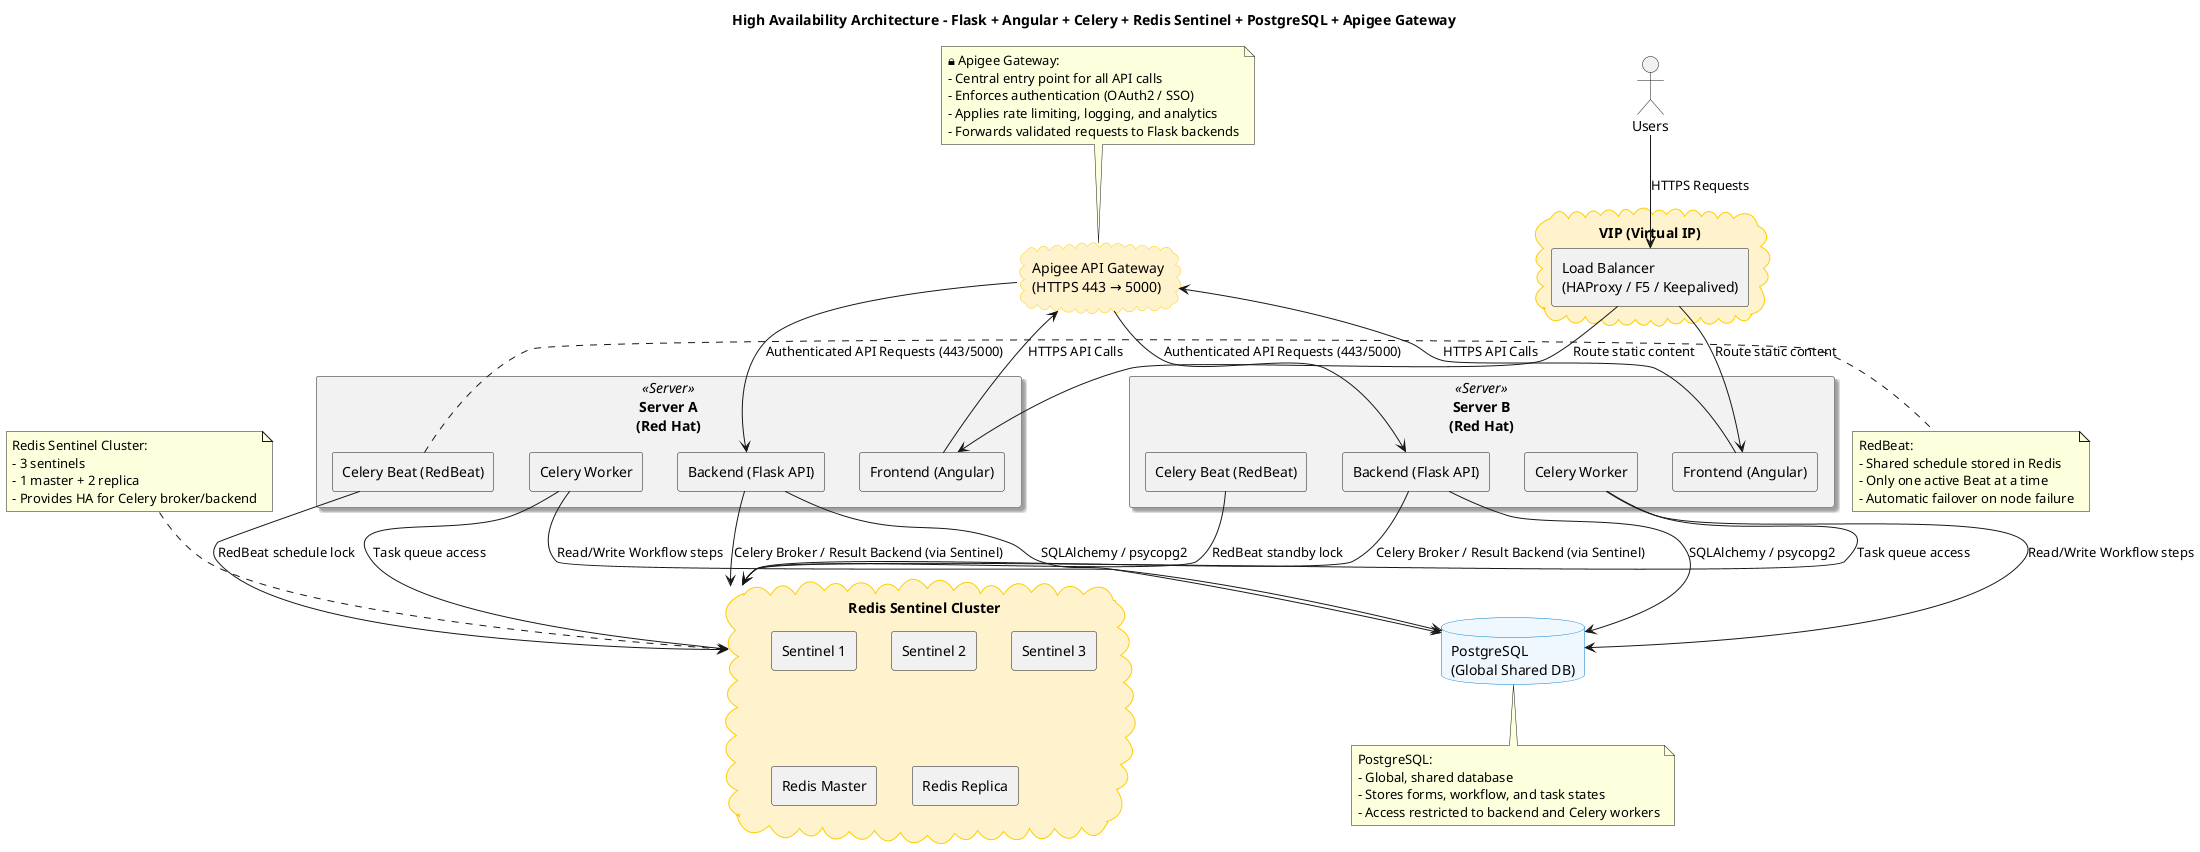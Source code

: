 @startuml
title High Availability Architecture – Flask + Angular + Celery + Redis Sentinel + PostgreSQL + Apigee Gateway

skinparam componentStyle rectangle
skinparam rectangle {
  BackgroundColor<<Server>> #F2F2F2
  BorderColor<<Server>> #888888
  Shadowing<<Server>> true
}
skinparam database {
  BackgroundColor #EFF8FF
  BorderColor #007ACC
}
skinparam cloud {
  BackgroundColor #FFF3CD
  BorderColor #FFCC00
}

actor "Users" as users

' === VIP / Load Balancer Layer ===
cloud "VIP (Virtual IP)" as vip {
    rectangle "Load Balancer\n(HAProxy / F5 / Keepalived)" as lb
}

' === API Gateway ===
cloud "Apigee API Gateway\n(HTTPS 443 → 5000)" as apigee

' === Application Servers ===
rectangle "Server A\n(Red Hat)" <<Server>> {
    [Frontend (Angular)] as feA
    [Backend (Flask API)] as beA
    [Celery Worker] as workerA
    [Celery Beat (RedBeat)] as beatA
}

rectangle "Server B\n(Red Hat)" <<Server>> {
    [Frontend (Angular)] as feB
    [Backend (Flask API)] as beB
    [Celery Worker] as workerB
    [Celery Beat (RedBeat)] as beatB
}

' === Shared Infrastructure ===
database "PostgreSQL\n(Global Shared DB)" as pg
cloud "Redis Sentinel Cluster" as redis {
    [Sentinel 1]
    [Sentinel 2]
    [Sentinel 3]
    [Redis Master]
    [Redis Replica]
    [Redis Replica]
}

' === Connections ===
users --> lb : HTTPS Requests
lb --> feA : Route static content
lb --> feB : Route static content

feA --> apigee : HTTPS API Calls
feB --> apigee : HTTPS API Calls

apigee --> beA : Authenticated API Requests (443/5000)
apigee --> beB : Authenticated API Requests (443/5000)

beA --> pg : SQLAlchemy / psycopg2
beB --> pg : SQLAlchemy / psycopg2

beA --> redis : Celery Broker / Result Backend (via Sentinel)
beB --> redis : Celery Broker / Result Backend (via Sentinel)

workerA --> redis : Task queue access
workerB --> redis : Task queue access

beatA --> redis : RedBeat schedule lock
beatB --> redis : RedBeat standby lock

workerA --> pg : Read/Write Workflow steps
workerB --> pg : Read/Write Workflow steps

' === Notes ===
note top of apigee
  🔒 Apigee Gateway:
  - Central entry point for all API calls
  - Enforces authentication (OAuth2 / SSO)
  - Applies rate limiting, logging, and analytics
  - Forwards validated requests to Flask backends
end note

note top of redis
  Redis Sentinel Cluster:
  - 3 sentinels
  - 1 master + 2 replica
  - Provides HA for Celery broker/backend
end note

note right of beatA
  RedBeat:
  - Shared schedule stored in Redis
  - Only one active Beat at a time
  - Automatic failover on node failure
end note

note bottom of pg
  PostgreSQL:
  - Global, shared database
  - Stores forms, workflow, and task states
  - Access restricted to backend and Celery workers
end note

@enduml
